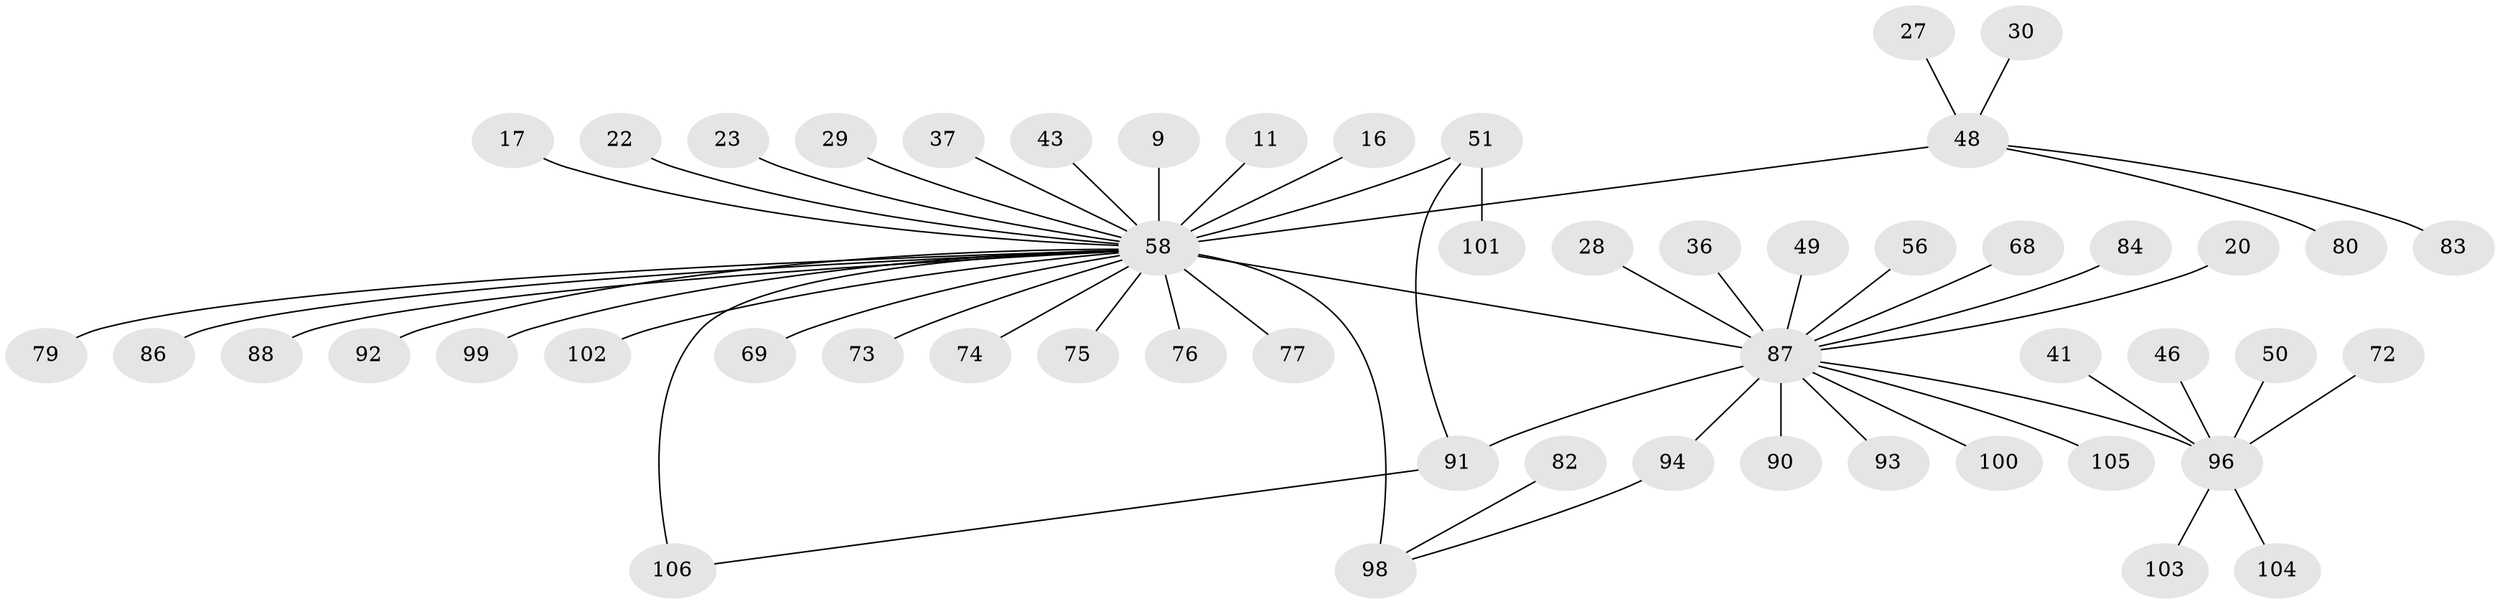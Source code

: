 // original degree distribution, {5: 0.018867924528301886, 31: 0.009433962264150943, 2: 0.18867924528301888, 23: 0.009433962264150943, 3: 0.11320754716981132, 6: 0.018867924528301886, 9: 0.009433962264150943, 1: 0.5566037735849056, 4: 0.0660377358490566, 12: 0.009433962264150943}
// Generated by graph-tools (version 1.1) at 2025/47/03/09/25 04:47:52]
// undirected, 53 vertices, 55 edges
graph export_dot {
graph [start="1"]
  node [color=gray90,style=filled];
  9;
  11;
  16;
  17;
  20;
  22;
  23;
  27 [super="+26"];
  28;
  29;
  30;
  36;
  37;
  41;
  43 [super="+18"];
  46;
  48 [super="+15"];
  49;
  50;
  51 [super="+10"];
  56;
  58 [super="+35+33"];
  68;
  69;
  72 [super="+34"];
  73;
  74 [super="+38"];
  75;
  76 [super="+66"];
  77;
  79;
  80 [super="+60"];
  82;
  83;
  84;
  86;
  87 [super="+57+39+62+71"];
  88 [super="+5+55"];
  90 [super="+53+63+85"];
  91 [super="+59+61+78"];
  92;
  93;
  94 [super="+21+44+64"];
  96 [super="+7"];
  98 [super="+40+70"];
  99;
  100 [super="+67"];
  101 [super="+97"];
  102 [super="+54+95"];
  103;
  104 [super="+89"];
  105 [super="+47"];
  106 [super="+81"];
  9 -- 58;
  11 -- 58;
  16 -- 58;
  17 -- 58;
  20 -- 87;
  22 -- 58;
  23 -- 58;
  27 -- 48;
  28 -- 87;
  29 -- 58;
  30 -- 48;
  36 -- 87;
  37 -- 58;
  41 -- 96;
  43 -- 58;
  46 -- 96;
  48 -- 83;
  48 -- 58 [weight=2];
  48 -- 80;
  49 -- 87;
  50 -- 96;
  51 -- 58 [weight=3];
  51 -- 91;
  51 -- 101;
  56 -- 87;
  58 -- 77 [weight=2];
  58 -- 86;
  58 -- 92;
  58 -- 98 [weight=5];
  58 -- 106 [weight=3];
  58 -- 87 [weight=6];
  58 -- 69;
  58 -- 73;
  58 -- 75;
  58 -- 74 [weight=3];
  58 -- 79;
  58 -- 76;
  58 -- 88;
  58 -- 99;
  58 -- 102;
  68 -- 87;
  72 -- 96;
  82 -- 98;
  84 -- 87;
  87 -- 96 [weight=2];
  87 -- 100;
  87 -- 90;
  87 -- 105;
  87 -- 91;
  87 -- 93;
  87 -- 94;
  91 -- 106;
  94 -- 98;
  96 -- 103;
  96 -- 104;
}
